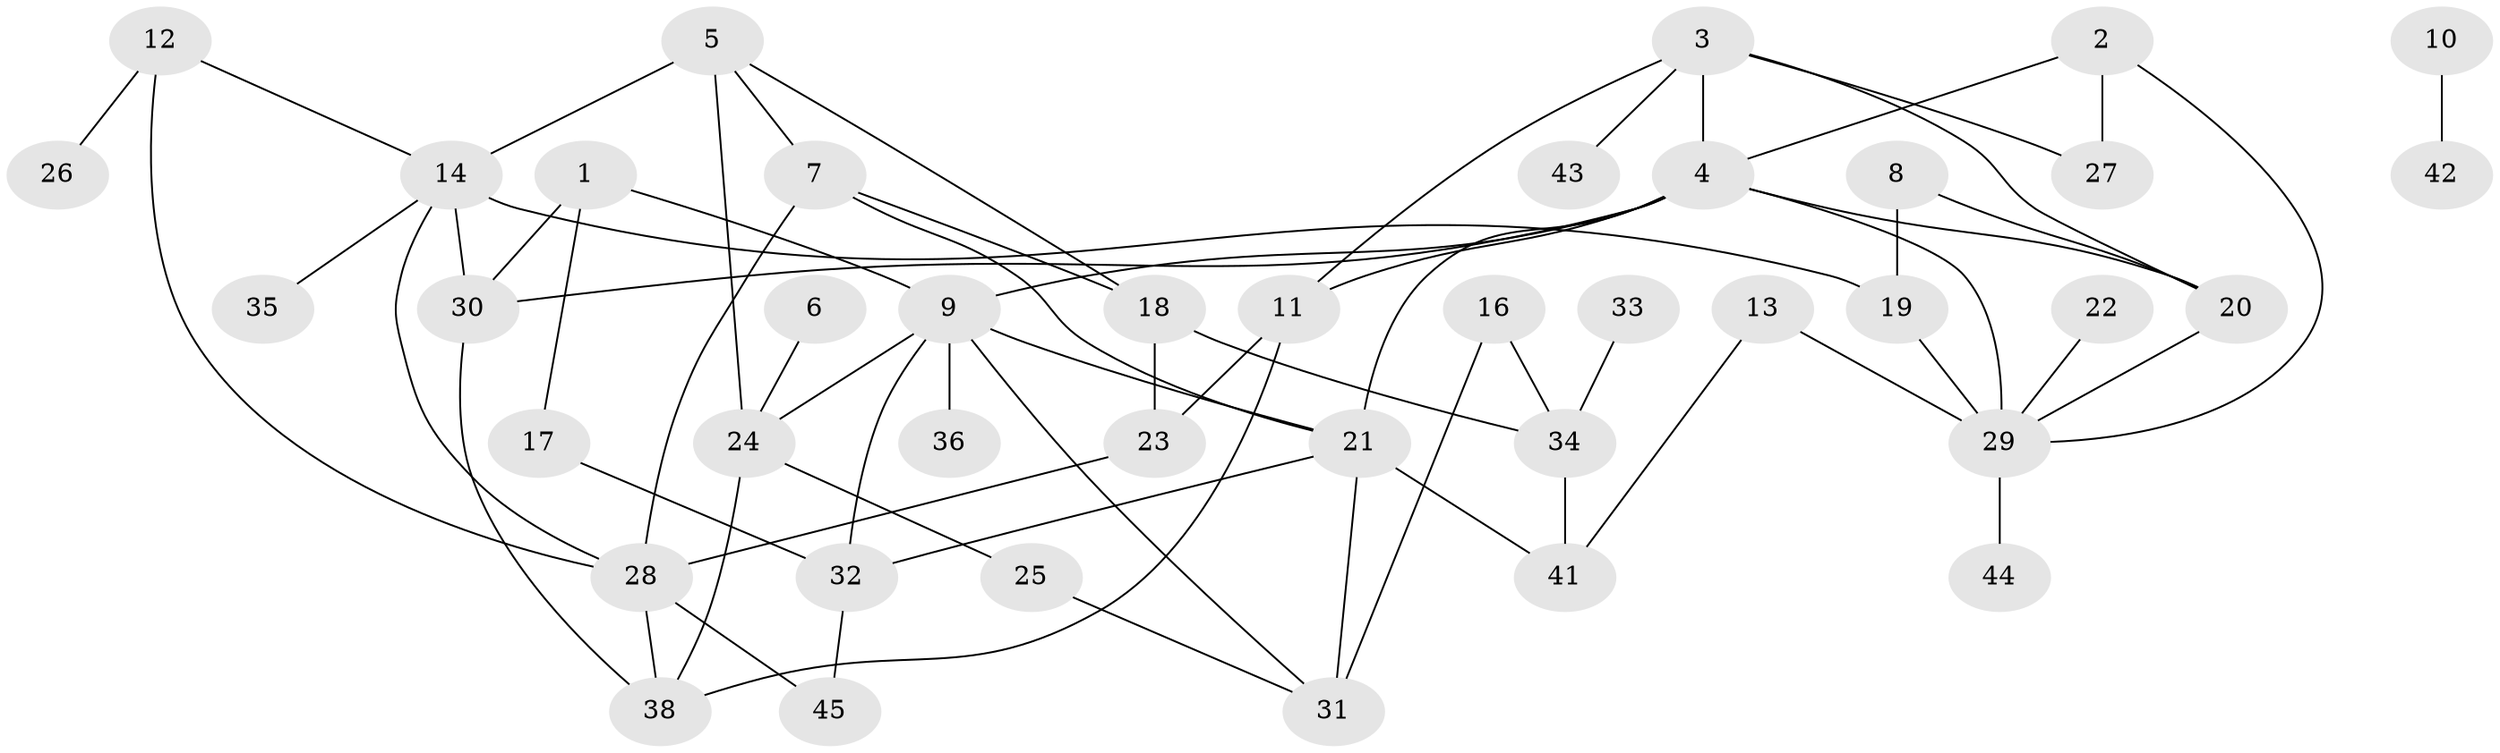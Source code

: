 // original degree distribution, {1: 0.25842696629213485, 3: 0.2696629213483146, 2: 0.20224719101123595, 4: 0.16853932584269662, 0: 0.011235955056179775, 5: 0.0449438202247191, 7: 0.011235955056179775, 8: 0.011235955056179775, 6: 0.02247191011235955}
// Generated by graph-tools (version 1.1) at 2025/33/03/09/25 02:33:48]
// undirected, 41 vertices, 66 edges
graph export_dot {
graph [start="1"]
  node [color=gray90,style=filled];
  1;
  2;
  3;
  4;
  5;
  6;
  7;
  8;
  9;
  10;
  11;
  12;
  13;
  14;
  16;
  17;
  18;
  19;
  20;
  21;
  22;
  23;
  24;
  25;
  26;
  27;
  28;
  29;
  30;
  31;
  32;
  33;
  34;
  35;
  36;
  38;
  41;
  42;
  43;
  44;
  45;
  1 -- 9 [weight=1.0];
  1 -- 17 [weight=1.0];
  1 -- 30 [weight=1.0];
  2 -- 4 [weight=1.0];
  2 -- 27 [weight=1.0];
  2 -- 29 [weight=1.0];
  3 -- 4 [weight=1.0];
  3 -- 11 [weight=1.0];
  3 -- 20 [weight=1.0];
  3 -- 27 [weight=1.0];
  3 -- 43 [weight=1.0];
  4 -- 9 [weight=1.0];
  4 -- 11 [weight=1.0];
  4 -- 20 [weight=1.0];
  4 -- 21 [weight=1.0];
  4 -- 29 [weight=1.0];
  4 -- 30 [weight=1.0];
  5 -- 7 [weight=1.0];
  5 -- 14 [weight=2.0];
  5 -- 18 [weight=1.0];
  5 -- 24 [weight=1.0];
  6 -- 24 [weight=1.0];
  7 -- 18 [weight=1.0];
  7 -- 21 [weight=1.0];
  7 -- 28 [weight=2.0];
  8 -- 19 [weight=1.0];
  8 -- 20 [weight=1.0];
  9 -- 21 [weight=1.0];
  9 -- 24 [weight=1.0];
  9 -- 31 [weight=1.0];
  9 -- 32 [weight=2.0];
  9 -- 36 [weight=1.0];
  10 -- 42 [weight=1.0];
  11 -- 23 [weight=1.0];
  11 -- 38 [weight=1.0];
  12 -- 14 [weight=1.0];
  12 -- 26 [weight=1.0];
  12 -- 28 [weight=2.0];
  13 -- 29 [weight=2.0];
  13 -- 41 [weight=1.0];
  14 -- 19 [weight=1.0];
  14 -- 28 [weight=1.0];
  14 -- 30 [weight=1.0];
  14 -- 35 [weight=1.0];
  16 -- 31 [weight=1.0];
  16 -- 34 [weight=1.0];
  17 -- 32 [weight=1.0];
  18 -- 23 [weight=1.0];
  18 -- 34 [weight=1.0];
  19 -- 29 [weight=1.0];
  20 -- 29 [weight=1.0];
  21 -- 31 [weight=1.0];
  21 -- 32 [weight=2.0];
  21 -- 41 [weight=1.0];
  22 -- 29 [weight=1.0];
  23 -- 28 [weight=1.0];
  24 -- 25 [weight=1.0];
  24 -- 38 [weight=2.0];
  25 -- 31 [weight=1.0];
  28 -- 38 [weight=1.0];
  28 -- 45 [weight=1.0];
  29 -- 44 [weight=1.0];
  30 -- 38 [weight=2.0];
  32 -- 45 [weight=1.0];
  33 -- 34 [weight=1.0];
  34 -- 41 [weight=1.0];
}

